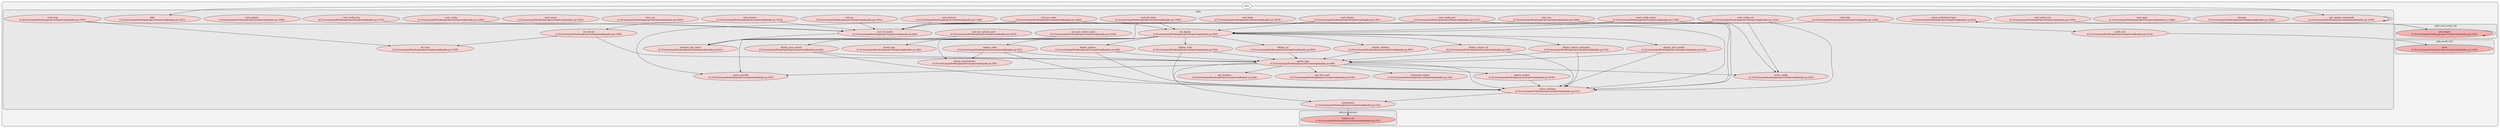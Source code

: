 digraph G {
    graph [rankdir=TB, clusterrank="local"];
    subgraph cluster_G {

        graph [style="filled,rounded", fillcolor="#80808018", label=""];
        piku [label="piku", style="filled", fillcolor="#ffffffb2", fontcolor="#000000", group="0"];
        subgraph cluster_piku {

            graph [style="filled,rounded", fillcolor="#80808018", label="piku"];
            piku___get_plugin_commands [label="_get_plugin_commands\n(C:/Users/sanju/Desktop/projects/explore/piku\piku.py:1659)", style="filled", fillcolor="#feccccb2", fontcolor="#000000", group="0"];
            piku__check_requirements [label="check_requirements\n(C:/Users/sanju/Desktop/projects/explore/piku\piku.py:350)", style="filled", fillcolor="#feccccb2", fontcolor="#000000", group="0"];
            piku__cleanup [label="cleanup\n(C:/Users/sanju/Desktop/projects/explore/piku\piku.py:1280)", style="filled", fillcolor="#feccccb2", fontcolor="#000000", group="0"];
            piku__cmd_apps [label="cmd_apps\n(C:/Users/sanju/Desktop/projects/explore/piku\piku.py:1288)", style="filled", fillcolor="#feccccb2", fontcolor="#000000", group="0"];
            piku__cmd_config [label="cmd_config\n(C:/Users/sanju/Desktop/projects/explore/piku\piku.py:1302)", style="filled", fillcolor="#feccccb2", fontcolor="#000000", group="0"];
            piku__cmd_config_get [label="cmd_config_get\n(C:/Users/sanju/Desktop/projects/explore/piku\piku.py:1317)", style="filled", fillcolor="#feccccb2", fontcolor="#000000", group="0"];
            piku__cmd_config_live [label="cmd_config_live\n(C:/Users/sanju/Desktop/projects/explore/piku\piku.py:1373)", style="filled", fillcolor="#feccccb2", fontcolor="#000000", group="0"];
            piku__cmd_config_set [label="cmd_config_set\n(C:/Users/sanju/Desktop/projects/explore/piku\piku.py:1334)", style="filled", fillcolor="#feccccb2", fontcolor="#000000", group="0"];
            piku__cmd_config_unset [label="cmd_config_unset\n(C:/Users/sanju/Desktop/projects/explore/piku\piku.py:1356)", style="filled", fillcolor="#feccccb2", fontcolor="#000000", group="0"];
            piku__cmd_deploy [label="cmd_deploy\n(C:/Users/sanju/Desktop/projects/explore/piku\piku.py:1387)", style="filled", fillcolor="#feccccb2", fontcolor="#000000", group="0"];
            piku__cmd_destroy [label="cmd_destroy\n(C:/Users/sanju/Desktop/projects/explore/piku\piku.py:1396)", style="filled", fillcolor="#feccccb2", fontcolor="#000000", group="0"];
            piku__cmd_git_hook [label="cmd_git_hook\n(C:/Users/sanju/Desktop/projects/explore/piku\piku.py:1595)", style="filled", fillcolor="#feccccb2", fontcolor="#000000", group="0"];
            piku__cmd_git_receive_pack [label="cmd_git_receive_pack\n(C:/Users/sanju/Desktop/projects/explore/piku\piku.py:1619)", style="filled", fillcolor="#feccccb2", fontcolor="#000000", group="0"];
            piku__cmd_git_upload_pack [label="cmd_git_upload_pack\n(C:/Users/sanju/Desktop/projects/explore/piku\piku.py:1643)", style="filled", fillcolor="#feccccb2", fontcolor="#000000", group="0"];
            piku__cmd_help [label="cmd_help\n(C:/Users/sanju/Desktop/projects/explore/piku\piku.py:1679)", style="filled", fillcolor="#feccccb2", fontcolor="#000000", group="0"];
            piku__cmd_logs [label="cmd_logs\n(C:/Users/sanju/Desktop/projects/explore/piku\piku.py:1438)", style="filled", fillcolor="#feccccb2", fontcolor="#000000", group="0"];
            piku__cmd_ps [label="cmd_ps\n(C:/Users/sanju/Desktop/projects/explore/piku\piku.py:1453)", style="filled", fillcolor="#feccccb2", fontcolor="#000000", group="0"];
            piku__cmd_ps_scale [label="cmd_ps_scale\n(C:/Users/sanju/Desktop/projects/explore/piku\piku.py:1468)", style="filled", fillcolor="#feccccb2", fontcolor="#000000", group="0"];
            piku__cmd_restart [label="cmd_restart\n(C:/Users/sanju/Desktop/projects/explore/piku\piku.py:1512)", style="filled", fillcolor="#feccccb2", fontcolor="#000000", group="0"];
            piku__cmd_run [label="cmd_run\n(C:/Users/sanju/Desktop/projects/explore/piku\piku.py:1496)", style="filled", fillcolor="#feccccb2", fontcolor="#000000", group="0"];
            piku__cmd_scp [label="cmd_scp\n(C:/Users/sanju/Desktop/projects/explore/piku\piku.py:1654)", style="filled", fillcolor="#feccccb2", fontcolor="#000000", group="0"];
            piku__cmd_setup [label="cmd_setup\n(C:/Users/sanju/Desktop/projects/explore/piku\piku.py:1521)", style="filled", fillcolor="#feccccb2", fontcolor="#000000", group="0"];
            piku__cmd_setup_ssh [label="cmd_setup_ssh\n(C:/Users/sanju/Desktop/projects/explore/piku\piku.py:1559)", style="filled", fillcolor="#feccccb2", fontcolor="#000000", group="0"];
            piku__cmd_stop [label="cmd_stop\n(C:/Users/sanju/Desktop/projects/explore/piku\piku.py:1585)", style="filled", fillcolor="#feccccb2", fontcolor="#000000", group="0"];
            piku__cmd_update [label="cmd_update\n(C:/Users/sanju/Desktop/projects/explore/piku\piku.py:1685)", style="filled", fillcolor="#feccccb2", fontcolor="#000000", group="0"];
            piku__command_output [label="command_output\n(C:/Users/sanju/Desktop/projects/explore/piku\piku.py:322)", style="filled", fillcolor="#feccccb2", fontcolor="#000000", group="0"];
            piku__deploy_clojure_cli [label="deploy_clojure_cli\n(C:/Users/sanju/Desktop/projects/explore/piku\piku.py:494)", style="filled", fillcolor="#feccccb2", fontcolor="#000000", group="0"];
            piku__deploy_clojure_leiningen [label="deploy_clojure_leiningen\n(C:/Users/sanju/Desktop/projects/explore/piku\piku.py:516)", style="filled", fillcolor="#feccccb2", fontcolor="#000000", group="0"];
            piku__deploy_go [label="deploy_go\n(C:/Users/sanju/Desktop/projects/explore/piku\piku.py:564)", style="filled", fillcolor="#feccccb2", fontcolor="#000000", group="0"];
            piku__deploy_identity [label="deploy_identity\n(C:/Users/sanju/Desktop/projects/explore/piku\piku.py:683)", style="filled", fillcolor="#feccccb2", fontcolor="#000000", group="0"];
            piku__deploy_java_gradle [label="deploy_java_gradle\n(C:/Users/sanju/Desktop/projects/explore/piku\piku.py:434)", style="filled", fillcolor="#feccccb2", fontcolor="#000000", group="0"];
            piku__deploy_java_maven [label="deploy_java_maven\n(C:/Users/sanju/Desktop/projects/explore/piku\piku.py:463)", style="filled", fillcolor="#feccccb2", fontcolor="#000000", group="0"];
            piku__deploy_nodeX [label="deploy_node\n(C:/Users/sanju/Desktop/projects/explore/piku\piku.py:591)", style="filled", fillcolor="#feccccb2", fontcolor="#000000", group="0"];
            piku__deploy_python [label="deploy_python\n(C:/Users/sanju/Desktop/projects/explore/piku\piku.py:646)", style="filled", fillcolor="#feccccb2", fontcolor="#000000", group="0"];
            piku__deploy_ruby [label="deploy_ruby\n(C:/Users/sanju/Desktop/projects/explore/piku\piku.py:539)", style="filled", fillcolor="#feccccb2", fontcolor="#000000", group="0"];
            piku__do_deploy [label="do_deploy\n(C:/Users/sanju/Desktop/projects/explore/piku\piku.py:368)", style="filled", fillcolor="#feccccb2", fontcolor="#000000", group="0"];
            piku__do_restart [label="do_restart\n(C:/Users/sanju/Desktop/projects/explore/piku\piku.py:1206)", style="filled", fillcolor="#feccccb2", fontcolor="#000000", group="0"];
            piku__do_stop [label="do_stop\n(C:/Users/sanju/Desktop/projects/explore/piku\piku.py:1195)", style="filled", fillcolor="#feccccb2", fontcolor="#000000", group="0"];
            piku__exit_if_invalid [label="exit_if_invalid\n(C:/Users/sanju/Desktop/projects/explore/piku\piku.py:228)", style="filled", fillcolor="#feccccb2", fontcolor="#000000", group="0"];
            piku__expandvars [label="expandvars\n(C:/Users/sanju/Desktop/projects/explore/piku\piku.py:312)", style="filled", fillcolor="#feccccb2", fontcolor="#000000", group="0"];
            piku__found_app [label="found_app\n(C:/Users/sanju/Desktop/projects/explore/piku\piku.py:362)", style="filled", fillcolor="#feccccb2", fontcolor="#000000", group="0"];
            piku__get_boolean [label="get_boolean\n(C:/Users/sanju/Desktop/projects/explore/piku\piku.py:248)", style="filled", fillcolor="#feccccb2", fontcolor="#000000", group="0"];
            piku__get_free_port [label="get_free_port\n(C:/Users/sanju/Desktop/projects/explore/piku\piku.py:238)", style="filled", fillcolor="#feccccb2", fontcolor="#000000", group="0"];
            piku__multi_tail [label="multi_tail\n(C:/Users/sanju/Desktop/projects/explore/piku\piku.py:1214)", style="filled", fillcolor="#feccccb2", fontcolor="#000000", group="0"];
            piku__parse_procfile [label="parse_procfile\n(C:/Users/sanju/Desktop/projects/explore/piku\piku.py:276)", style="filled", fillcolor="#feccccb2", fontcolor="#000000", group="0"];
            piku__parse_settings [label="parse_settings\n(C:/Users/sanju/Desktop/projects/explore/piku\piku.py:331)", style="filled", fillcolor="#feccccb2", fontcolor="#000000", group="0"];
            piku__piku [label="piku\n(C:/Users/sanju/Desktop/projects/explore/piku\piku.py:1271)", style="filled", fillcolor="#feccccb2", fontcolor="#000000", group="0"];
            piku__sanitize_app_name [label="sanitize_app_name\n(C:/Users/sanju/Desktop/projects/explore/piku\piku.py:221)", style="filled", fillcolor="#feccccb2", fontcolor="#000000", group="0"];
            piku__setup_authorized_keys [label="setup_authorized_keys\n(C:/Users/sanju/Desktop/projects/explore/piku\piku.py:263)", style="filled", fillcolor="#feccccb2", fontcolor="#000000", group="0"];
            piku__spawn_app [label="spawn_app\n(C:/Users/sanju/Desktop/projects/explore/piku\piku.py:690)", style="filled", fillcolor="#feccccb2", fontcolor="#000000", group="0"];
            piku__spawn_worker [label="spawn_worker\n(C:/Users/sanju/Desktop/projects/explore/piku\piku.py:1034)", style="filled", fillcolor="#feccccb2", fontcolor="#000000", group="0"];
            piku__write_config [label="write_config\n(C:/Users/sanju/Desktop/projects/explore/piku\piku.py:254)", style="filled", fillcolor="#feccccb2", fontcolor="#000000", group="0"];
        }
        subgraph cluster_piku__cmd_setup_ssh {

            graph [style="filled,rounded", fillcolor="#80808018", label="piku.cmd_setup_ssh"];
            piku__cmd_setup_ssh__add_helper [label="add_helper\n(C:/Users/sanju/Desktop/projects/explore/piku\piku.py:1562)", style="filled", fillcolor="#ff9999b2", fontcolor="#000000", group="0"];
        }
        subgraph cluster_piku__expandvars {

            graph [style="filled,rounded", fillcolor="#80808018", label="piku.expandvars"];
            piku__expandvars__replace_var [label="replace_var\n(C:/Users/sanju/Desktop/projects/explore/piku\piku.py:315)", style="filled", fillcolor="#ff9999b2", fontcolor="#000000", group="0"];
        }
        subgraph cluster_piku__multi_tail {

            graph [style="filled,rounded", fillcolor="#80808018", label="piku.multi_tail"];
            piku__multi_tail__peek [label="peek\n(C:/Users/sanju/Desktop/projects/explore/piku\piku.py:1218)", style="filled", fillcolor="#ff9999b2", fontcolor="#000000", group="0"];
        }
    }
        piku -> piku___get_plugin_commands [style="solid",  color="#000000"];
        piku -> piku__piku [style="solid",  color="#000000"];
        piku__exit_if_invalid -> piku__sanitize_app_name [style="solid",  color="#000000"];
        piku__expandvars -> piku__expandvars__replace_var [style="solid",  color="#000000"];
        piku__parse_settings -> piku__expandvars [style="solid",  color="#000000"];
        piku__do_deploy -> piku__deploy_python [style="solid",  color="#000000"];
        piku__do_deploy -> piku__deploy_go [style="solid",  color="#000000"];
        piku__do_deploy -> piku__deploy_clojure_leiningen [style="solid",  color="#000000"];
        piku__do_deploy -> piku__deploy_nodeX [style="solid",  color="#000000"];
        piku__do_deploy -> piku__found_app [style="solid",  color="#000000"];
        piku__do_deploy -> piku__parse_procfile [style="solid",  color="#000000"];
        piku__do_deploy -> piku__check_requirements [style="solid",  color="#000000"];
        piku__do_deploy -> piku__deploy_java_gradle [style="solid",  color="#000000"];
        piku__do_deploy -> piku__deploy_ruby [style="solid",  color="#000000"];
        piku__do_deploy -> piku__deploy_identity [style="solid",  color="#000000"];
        piku__do_deploy -> piku__deploy_java_maven [style="solid",  color="#000000"];
        piku__do_deploy -> piku__deploy_clojure_cli [style="solid",  color="#000000"];
        piku__deploy_java_gradle -> piku__parse_settings [style="solid",  color="#000000"];
        piku__deploy_java_gradle -> piku__spawn_app [style="solid",  color="#000000"];
        piku__deploy_java_maven -> piku__parse_settings [style="solid",  color="#000000"];
        piku__deploy_java_maven -> piku__spawn_app [style="solid",  color="#000000"];
        piku__deploy_clojure_cli -> piku__parse_settings [style="solid",  color="#000000"];
        piku__deploy_clojure_cli -> piku__spawn_app [style="solid",  color="#000000"];
        piku__deploy_clojure_leiningen -> piku__parse_settings [style="solid",  color="#000000"];
        piku__deploy_clojure_leiningen -> piku__spawn_app [style="solid",  color="#000000"];
        piku__deploy_ruby -> piku__parse_settings [style="solid",  color="#000000"];
        piku__deploy_ruby -> piku__spawn_app [style="solid",  color="#000000"];
        piku__deploy_go -> piku__spawn_app [style="solid",  color="#000000"];
        piku__deploy_nodeX -> piku__parse_settings [style="solid",  color="#000000"];
        piku__deploy_nodeX -> piku__check_requirements [style="solid",  color="#000000"];
        piku__deploy_nodeX -> piku__spawn_app [style="solid",  color="#000000"];
        piku__deploy_python -> piku__parse_settings [style="solid",  color="#000000"];
        piku__deploy_python -> piku__spawn_app [style="solid",  color="#000000"];
        piku__deploy_identity -> piku__spawn_app [style="solid",  color="#000000"];
        piku__spawn_app -> piku__get_free_port [style="solid",  color="#000000"];
        piku__spawn_app -> piku__parse_procfile [style="solid",  color="#000000"];
        piku__spawn_app -> piku__command_output [style="solid",  color="#000000"];
        piku__spawn_app -> piku__parse_settings [style="solid",  color="#000000"];
        piku__spawn_app -> piku__write_config [style="solid",  color="#000000"];
        piku__spawn_app -> piku__spawn_worker [style="solid",  color="#000000"];
        piku__spawn_app -> piku__get_boolean [style="solid",  color="#000000"];
        piku__spawn_app -> piku__expandvars [style="solid",  color="#000000"];
        piku__spawn_worker -> piku__parse_settings [style="solid",  color="#000000"];
        piku__do_restart -> piku__spawn_app [style="solid",  color="#000000"];
        piku__do_restart -> piku__do_stop [style="solid",  color="#000000"];
        piku__multi_tail -> piku__multi_tail__peek [style="solid",  color="#000000"];
        piku__cmd_config -> piku__exit_if_invalid [style="solid",  color="#000000"];
        piku__cmd_config_get -> piku__exit_if_invalid [style="solid",  color="#000000"];
        piku__cmd_config_get -> piku__parse_settings [style="solid",  color="#000000"];
        piku__cmd_config_set -> piku__do_deploy [style="solid",  color="#000000"];
        piku__cmd_config_set -> piku__parse_settings [style="solid",  color="#000000"];
        piku__cmd_config_set -> piku__write_config [style="solid",  color="#000000"];
        piku__cmd_config_set -> piku__exit_if_invalid [style="solid",  color="#000000"];
        piku__cmd_config_unset -> piku__write_config [style="solid",  color="#000000"];
        piku__cmd_config_unset -> piku__exit_if_invalid [style="solid",  color="#000000"];
        piku__cmd_config_unset -> piku__parse_settings [style="solid",  color="#000000"];
        piku__cmd_config_unset -> piku__do_deploy [style="solid",  color="#000000"];
        piku__cmd_config_live -> piku__exit_if_invalid [style="solid",  color="#000000"];
        piku__cmd_deploy -> piku__exit_if_invalid [style="solid",  color="#000000"];
        piku__cmd_deploy -> piku__do_deploy [style="solid",  color="#000000"];
        piku__cmd_destroy -> piku__exit_if_invalid [style="solid",  color="#000000"];
        piku__cmd_logs -> piku__exit_if_invalid [style="solid",  color="#000000"];
        piku__cmd_logs -> piku__multi_tail [style="solid",  color="#000000"];
        piku__cmd_ps -> piku__exit_if_invalid [style="solid",  color="#000000"];
        piku__cmd_ps_scale -> piku__do_deploy [style="solid",  color="#000000"];
        piku__cmd_ps_scale -> piku__parse_procfile [style="solid",  color="#000000"];
        piku__cmd_ps_scale -> piku__exit_if_invalid [style="solid",  color="#000000"];
        piku__cmd_run -> piku__parse_settings [style="solid",  color="#000000"];
        piku__cmd_run -> piku__exit_if_invalid [style="solid",  color="#000000"];
        piku__cmd_restart -> piku__exit_if_invalid [style="solid",  color="#000000"];
        piku__cmd_restart -> piku__do_restart [style="solid",  color="#000000"];
        piku__cmd_setup_ssh__add_helper -> piku__cmd_setup_ssh__add_helper [style="solid",  color="#000000"];
        piku__cmd_setup_ssh__add_helper -> piku__setup_authorized_keys [style="solid",  color="#000000"];
        piku__cmd_setup_ssh -> piku__cmd_setup_ssh__add_helper [style="solid",  color="#000000"];
        piku__cmd_stop -> piku__exit_if_invalid [style="solid",  color="#000000"];
        piku__cmd_stop -> piku__do_stop [style="solid",  color="#000000"];
        piku__cmd_git_hook -> piku__do_deploy [style="solid",  color="#000000"];
        piku__cmd_git_hook -> piku__sanitize_app_name [style="solid",  color="#000000"];
        piku__cmd_git_receive_pack -> piku__sanitize_app_name [style="solid",  color="#000000"];
        piku__cmd_git_upload_pack -> piku__sanitize_app_name [style="solid",  color="#000000"];
        piku___get_plugin_commands -> piku___get_plugin_commands [style="solid",  color="#000000"];
    }
